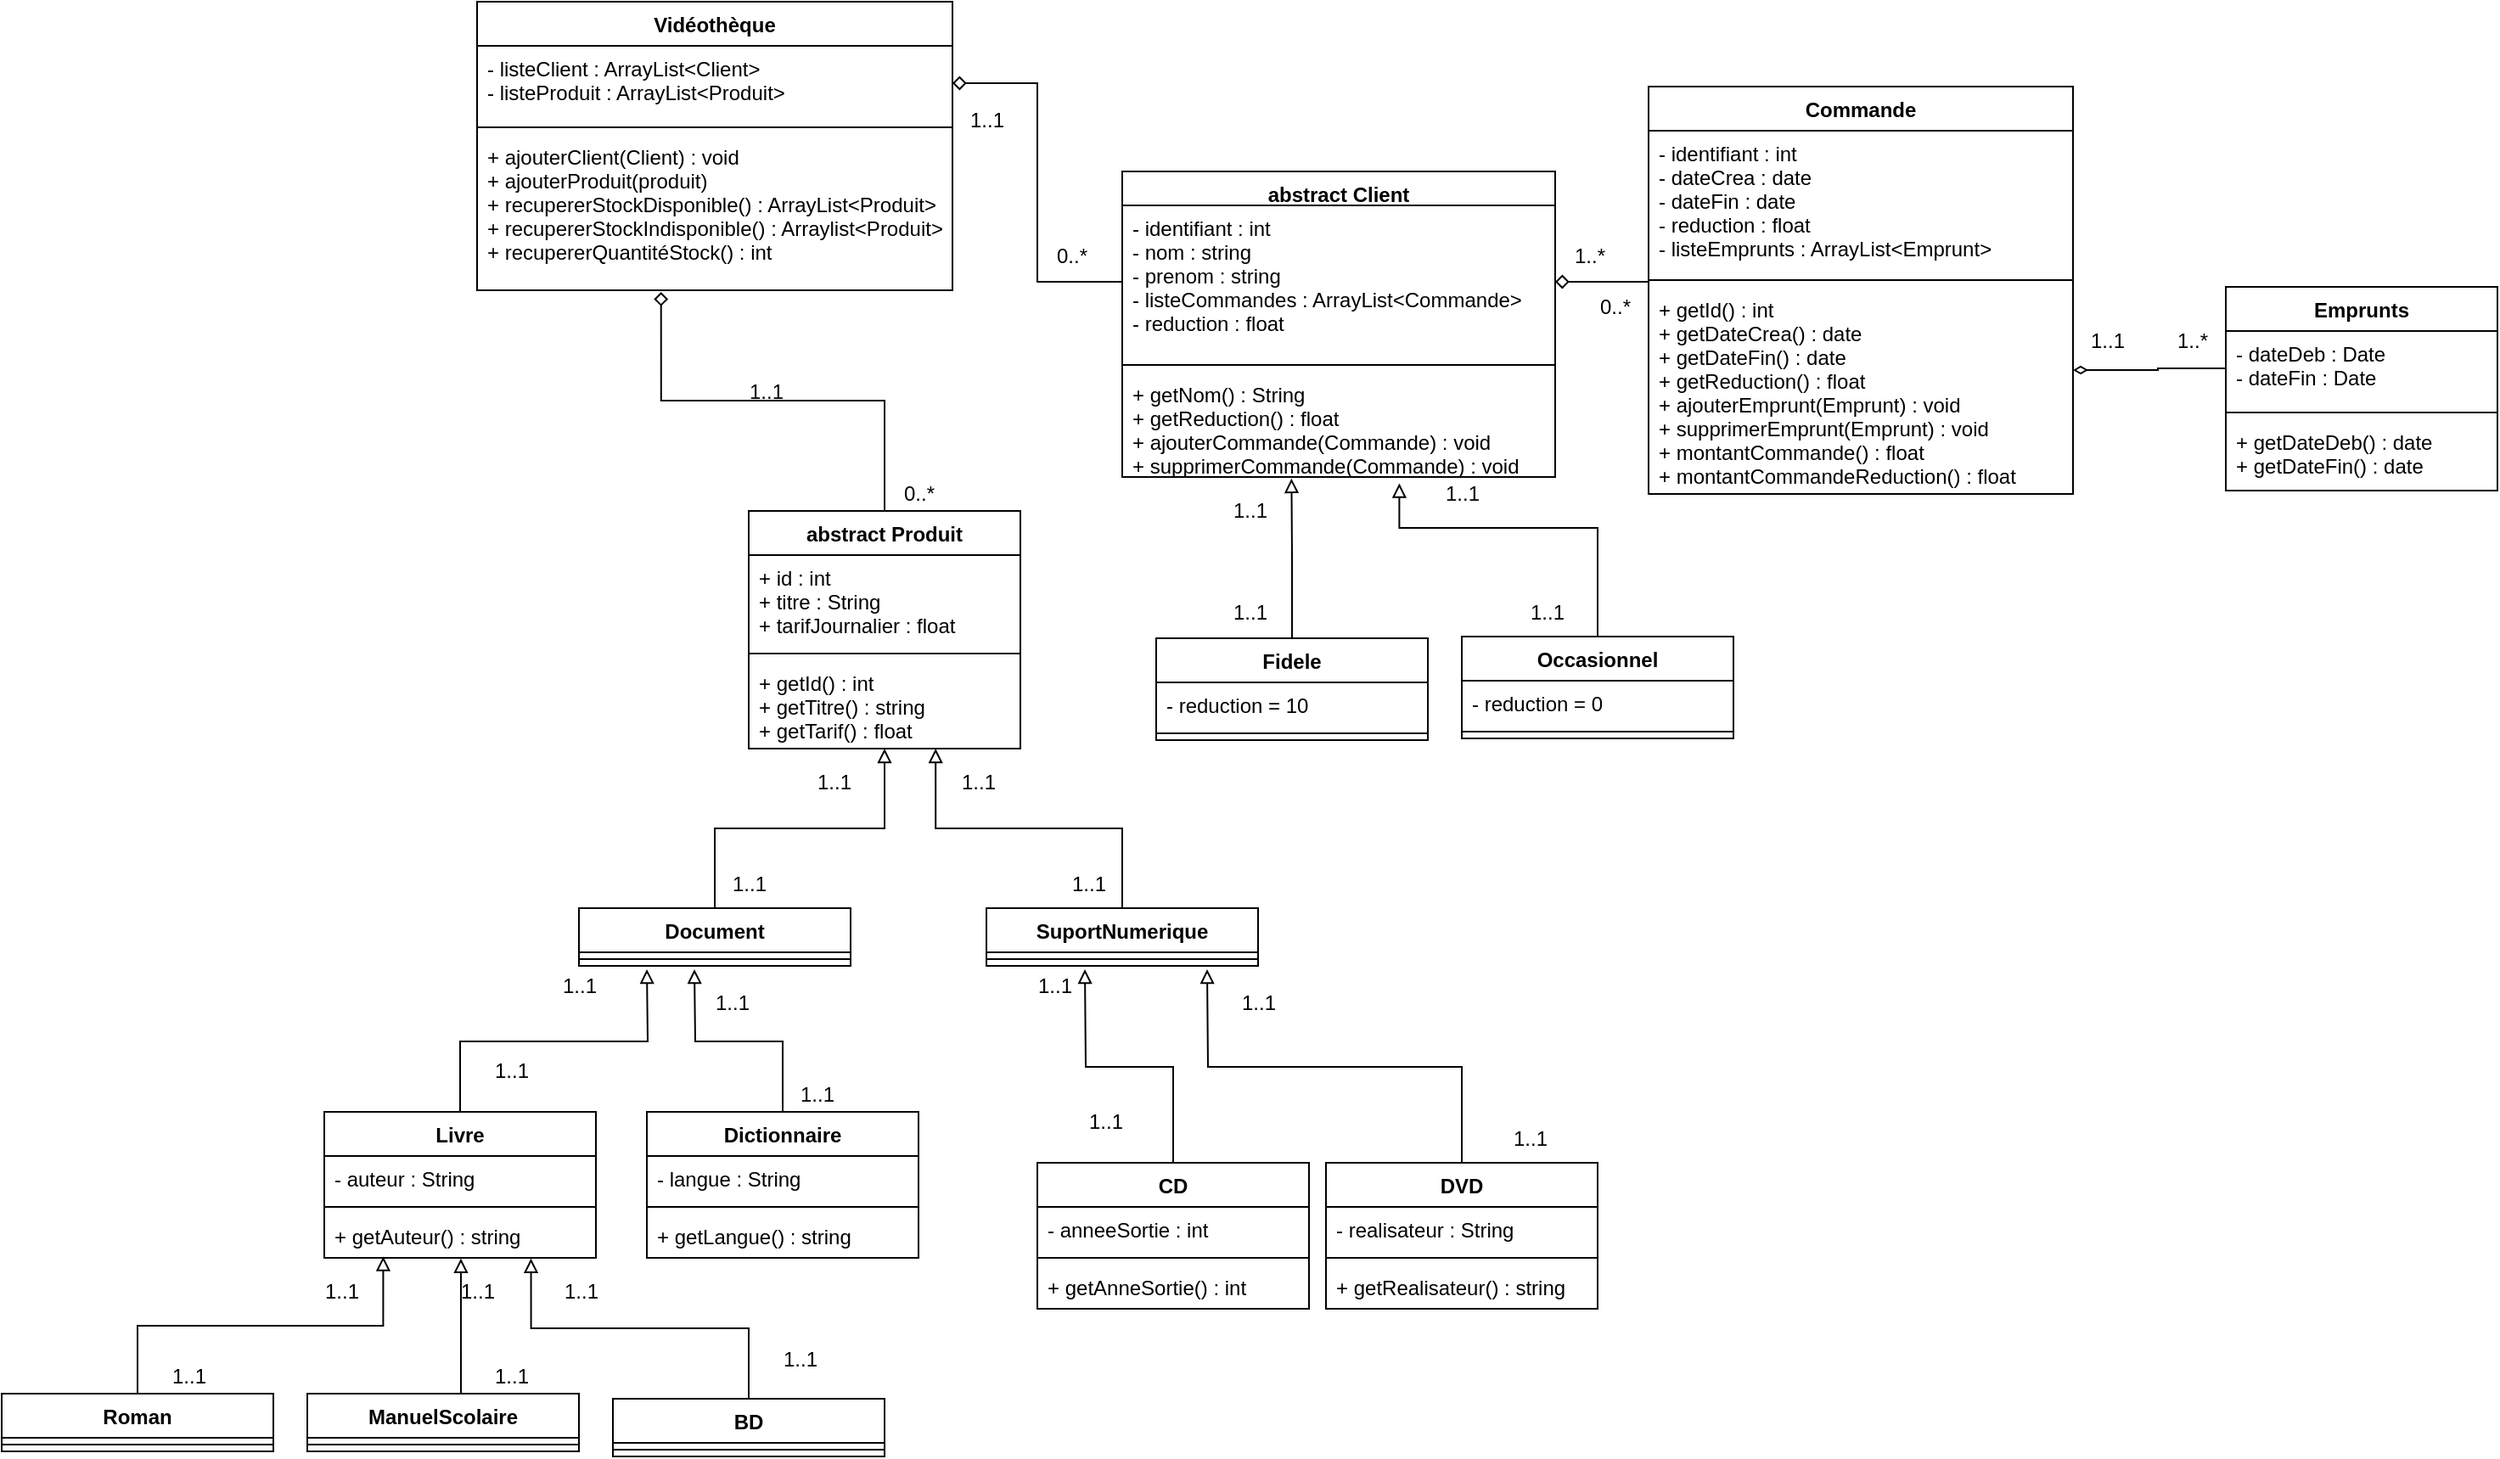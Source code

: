 <mxfile version="14.6.13" type="device"><diagram id="HfhGQZcM9E2gNKZZJ_YT" name="Page-1"><mxGraphModel dx="-1145" dy="551" grid="1" gridSize="10" guides="1" tooltips="1" connect="1" arrows="1" fold="1" page="1" pageScale="1" pageWidth="827" pageHeight="1169" math="0" shadow="0"><root><mxCell id="0"/><mxCell id="1" parent="0"/><mxCell id="diZqStMJ1yBboSvJgFVw-77" value="Vidéothèque" style="swimlane;fontStyle=1;align=center;verticalAlign=top;childLayout=stackLayout;horizontal=1;startSize=26;horizontalStack=0;resizeParent=1;resizeParentMax=0;resizeLast=0;collapsible=1;marginBottom=0;" vertex="1" parent="1"><mxGeometry x="2540" y="400" width="280" height="170" as="geometry"/></mxCell><mxCell id="diZqStMJ1yBboSvJgFVw-78" value="- listeClient : ArrayList&lt;Client&gt;&#10;- listeProduit : ArrayList&lt;Produit&gt;&#10;&#10;&#10;" style="text;strokeColor=none;fillColor=none;align=left;verticalAlign=top;spacingLeft=4;spacingRight=4;overflow=hidden;rotatable=0;points=[[0,0.5],[1,0.5]];portConstraint=eastwest;" vertex="1" parent="diZqStMJ1yBboSvJgFVw-77"><mxGeometry y="26" width="280" height="44" as="geometry"/></mxCell><mxCell id="diZqStMJ1yBboSvJgFVw-79" value="" style="line;strokeWidth=1;fillColor=none;align=left;verticalAlign=middle;spacingTop=-1;spacingLeft=3;spacingRight=3;rotatable=0;labelPosition=right;points=[];portConstraint=eastwest;" vertex="1" parent="diZqStMJ1yBboSvJgFVw-77"><mxGeometry y="70" width="280" height="8" as="geometry"/></mxCell><mxCell id="diZqStMJ1yBboSvJgFVw-80" value="+ ajouterClient(Client) : void&#10;+ ajouterProduit(produit)&#10;+ recupererStockDisponible() : ArrayList&lt;Produit&gt;&#10;+ recupererStockIndisponible() : Arraylist&lt;Produit&gt;&#10;+ recupererQuantitéStock() : int&#10;&#10;&#10;&#10;" style="text;strokeColor=none;fillColor=none;align=left;verticalAlign=top;spacingLeft=4;spacingRight=4;overflow=hidden;rotatable=0;points=[[0,0.5],[1,0.5]];portConstraint=eastwest;" vertex="1" parent="diZqStMJ1yBboSvJgFVw-77"><mxGeometry y="78" width="280" height="92" as="geometry"/></mxCell><mxCell id="diZqStMJ1yBboSvJgFVw-81" style="edgeStyle=orthogonalEdgeStyle;rounded=0;orthogonalLoop=1;jettySize=auto;html=1;exitX=0.5;exitY=0;exitDx=0;exitDy=0;entryX=0.387;entryY=1.011;entryDx=0;entryDy=0;entryPerimeter=0;endArrow=diamond;endFill=0;" edge="1" parent="1" source="diZqStMJ1yBboSvJgFVw-82" target="diZqStMJ1yBboSvJgFVw-80"><mxGeometry relative="1" as="geometry"/></mxCell><mxCell id="diZqStMJ1yBboSvJgFVw-82" value="abstract Produit" style="swimlane;fontStyle=1;align=center;verticalAlign=top;childLayout=stackLayout;horizontal=1;startSize=26;horizontalStack=0;resizeParent=1;resizeParentMax=0;resizeLast=0;collapsible=1;marginBottom=0;" vertex="1" parent="1"><mxGeometry x="2700" y="700" width="160" height="140" as="geometry"/></mxCell><mxCell id="diZqStMJ1yBboSvJgFVw-83" value="+ id : int&#10;+ titre : String&#10;+ tarifJournalier : float&#10;" style="text;strokeColor=none;fillColor=none;align=left;verticalAlign=top;spacingLeft=4;spacingRight=4;overflow=hidden;rotatable=0;points=[[0,0.5],[1,0.5]];portConstraint=eastwest;" vertex="1" parent="diZqStMJ1yBboSvJgFVw-82"><mxGeometry y="26" width="160" height="54" as="geometry"/></mxCell><mxCell id="diZqStMJ1yBboSvJgFVw-84" value="" style="line;strokeWidth=1;fillColor=none;align=left;verticalAlign=middle;spacingTop=-1;spacingLeft=3;spacingRight=3;rotatable=0;labelPosition=right;points=[];portConstraint=eastwest;" vertex="1" parent="diZqStMJ1yBboSvJgFVw-82"><mxGeometry y="80" width="160" height="8" as="geometry"/></mxCell><mxCell id="diZqStMJ1yBboSvJgFVw-85" value="+ getId() : int&#10;+ getTitre() : string&#10;+ getTarif() : float" style="text;strokeColor=none;fillColor=none;align=left;verticalAlign=top;spacingLeft=4;spacingRight=4;overflow=hidden;rotatable=0;points=[[0,0.5],[1,0.5]];portConstraint=eastwest;" vertex="1" parent="diZqStMJ1yBboSvJgFVw-82"><mxGeometry y="88" width="160" height="52" as="geometry"/></mxCell><mxCell id="diZqStMJ1yBboSvJgFVw-86" style="edgeStyle=orthogonalEdgeStyle;rounded=0;orthogonalLoop=1;jettySize=auto;html=1;exitX=0.5;exitY=0;exitDx=0;exitDy=0;entryX=0.5;entryY=1;entryDx=0;entryDy=0;endArrow=block;endFill=0;" edge="1" parent="1" source="diZqStMJ1yBboSvJgFVw-87" target="diZqStMJ1yBboSvJgFVw-82"><mxGeometry relative="1" as="geometry"/></mxCell><mxCell id="diZqStMJ1yBboSvJgFVw-87" value="Document" style="swimlane;fontStyle=1;align=center;verticalAlign=top;childLayout=stackLayout;horizontal=1;startSize=26;horizontalStack=0;resizeParent=1;resizeParentMax=0;resizeLast=0;collapsible=1;marginBottom=0;" vertex="1" parent="1"><mxGeometry x="2600" y="934" width="160" height="34" as="geometry"/></mxCell><mxCell id="diZqStMJ1yBboSvJgFVw-88" value="" style="line;strokeWidth=1;fillColor=none;align=left;verticalAlign=middle;spacingTop=-1;spacingLeft=3;spacingRight=3;rotatable=0;labelPosition=right;points=[];portConstraint=eastwest;" vertex="1" parent="diZqStMJ1yBboSvJgFVw-87"><mxGeometry y="26" width="160" height="8" as="geometry"/></mxCell><mxCell id="diZqStMJ1yBboSvJgFVw-89" style="edgeStyle=orthogonalEdgeStyle;rounded=0;orthogonalLoop=1;jettySize=auto;html=1;exitX=0.5;exitY=0;exitDx=0;exitDy=0;entryX=0.688;entryY=1;entryDx=0;entryDy=0;entryPerimeter=0;endArrow=block;endFill=0;" edge="1" parent="1" source="diZqStMJ1yBboSvJgFVw-90" target="diZqStMJ1yBboSvJgFVw-85"><mxGeometry relative="1" as="geometry"/></mxCell><mxCell id="diZqStMJ1yBboSvJgFVw-90" value="SuportNumerique" style="swimlane;fontStyle=1;align=center;verticalAlign=top;childLayout=stackLayout;horizontal=1;startSize=26;horizontalStack=0;resizeParent=1;resizeParentMax=0;resizeLast=0;collapsible=1;marginBottom=0;" vertex="1" parent="1"><mxGeometry x="2840" y="934" width="160" height="34" as="geometry"/></mxCell><mxCell id="diZqStMJ1yBboSvJgFVw-91" value="" style="line;strokeWidth=1;fillColor=none;align=left;verticalAlign=middle;spacingTop=-1;spacingLeft=3;spacingRight=3;rotatable=0;labelPosition=right;points=[];portConstraint=eastwest;" vertex="1" parent="diZqStMJ1yBboSvJgFVw-90"><mxGeometry y="26" width="160" height="8" as="geometry"/></mxCell><mxCell id="diZqStMJ1yBboSvJgFVw-92" style="edgeStyle=orthogonalEdgeStyle;rounded=0;orthogonalLoop=1;jettySize=auto;html=1;exitX=0.5;exitY=0;exitDx=0;exitDy=0;endArrow=block;endFill=0;" edge="1" parent="1" source="diZqStMJ1yBboSvJgFVw-93"><mxGeometry relative="1" as="geometry"><mxPoint x="2640" y="970" as="targetPoint"/></mxGeometry></mxCell><mxCell id="diZqStMJ1yBboSvJgFVw-93" value="Livre" style="swimlane;fontStyle=1;align=center;verticalAlign=top;childLayout=stackLayout;horizontal=1;startSize=26;horizontalStack=0;resizeParent=1;resizeParentMax=0;resizeLast=0;collapsible=1;marginBottom=0;" vertex="1" parent="1"><mxGeometry x="2450" y="1054" width="160" height="86" as="geometry"/></mxCell><mxCell id="diZqStMJ1yBboSvJgFVw-94" value="- auteur : String" style="text;strokeColor=none;fillColor=none;align=left;verticalAlign=top;spacingLeft=4;spacingRight=4;overflow=hidden;rotatable=0;points=[[0,0.5],[1,0.5]];portConstraint=eastwest;" vertex="1" parent="diZqStMJ1yBboSvJgFVw-93"><mxGeometry y="26" width="160" height="26" as="geometry"/></mxCell><mxCell id="diZqStMJ1yBboSvJgFVw-95" value="" style="line;strokeWidth=1;fillColor=none;align=left;verticalAlign=middle;spacingTop=-1;spacingLeft=3;spacingRight=3;rotatable=0;labelPosition=right;points=[];portConstraint=eastwest;" vertex="1" parent="diZqStMJ1yBboSvJgFVw-93"><mxGeometry y="52" width="160" height="8" as="geometry"/></mxCell><mxCell id="diZqStMJ1yBboSvJgFVw-96" value="+ getAuteur() : string" style="text;strokeColor=none;fillColor=none;align=left;verticalAlign=top;spacingLeft=4;spacingRight=4;overflow=hidden;rotatable=0;points=[[0,0.5],[1,0.5]];portConstraint=eastwest;" vertex="1" parent="diZqStMJ1yBboSvJgFVw-93"><mxGeometry y="60" width="160" height="26" as="geometry"/></mxCell><mxCell id="diZqStMJ1yBboSvJgFVw-97" style="edgeStyle=orthogonalEdgeStyle;rounded=0;orthogonalLoop=1;jettySize=auto;html=1;exitX=0.5;exitY=0;exitDx=0;exitDy=0;endArrow=block;endFill=0;" edge="1" parent="1" source="diZqStMJ1yBboSvJgFVw-98"><mxGeometry relative="1" as="geometry"><mxPoint x="2668" y="970" as="targetPoint"/></mxGeometry></mxCell><mxCell id="diZqStMJ1yBboSvJgFVw-98" value="Dictionnaire" style="swimlane;fontStyle=1;align=center;verticalAlign=top;childLayout=stackLayout;horizontal=1;startSize=26;horizontalStack=0;resizeParent=1;resizeParentMax=0;resizeLast=0;collapsible=1;marginBottom=0;" vertex="1" parent="1"><mxGeometry x="2640" y="1054" width="160" height="86" as="geometry"/></mxCell><mxCell id="diZqStMJ1yBboSvJgFVw-99" value="- langue : String" style="text;strokeColor=none;fillColor=none;align=left;verticalAlign=top;spacingLeft=4;spacingRight=4;overflow=hidden;rotatable=0;points=[[0,0.5],[1,0.5]];portConstraint=eastwest;" vertex="1" parent="diZqStMJ1yBboSvJgFVw-98"><mxGeometry y="26" width="160" height="26" as="geometry"/></mxCell><mxCell id="diZqStMJ1yBboSvJgFVw-100" value="" style="line;strokeWidth=1;fillColor=none;align=left;verticalAlign=middle;spacingTop=-1;spacingLeft=3;spacingRight=3;rotatable=0;labelPosition=right;points=[];portConstraint=eastwest;" vertex="1" parent="diZqStMJ1yBboSvJgFVw-98"><mxGeometry y="52" width="160" height="8" as="geometry"/></mxCell><mxCell id="diZqStMJ1yBboSvJgFVw-101" value="+ getLangue() : string" style="text;strokeColor=none;fillColor=none;align=left;verticalAlign=top;spacingLeft=4;spacingRight=4;overflow=hidden;rotatable=0;points=[[0,0.5],[1,0.5]];portConstraint=eastwest;" vertex="1" parent="diZqStMJ1yBboSvJgFVw-98"><mxGeometry y="60" width="160" height="26" as="geometry"/></mxCell><mxCell id="diZqStMJ1yBboSvJgFVw-102" style="edgeStyle=orthogonalEdgeStyle;rounded=0;orthogonalLoop=1;jettySize=auto;html=1;exitX=0.5;exitY=0;exitDx=0;exitDy=0;entryX=0.217;entryY=0.971;entryDx=0;entryDy=0;entryPerimeter=0;endArrow=block;endFill=0;" edge="1" parent="1" source="diZqStMJ1yBboSvJgFVw-103" target="diZqStMJ1yBboSvJgFVw-96"><mxGeometry relative="1" as="geometry"/></mxCell><mxCell id="diZqStMJ1yBboSvJgFVw-103" value="Roman" style="swimlane;fontStyle=1;align=center;verticalAlign=top;childLayout=stackLayout;horizontal=1;startSize=26;horizontalStack=0;resizeParent=1;resizeParentMax=0;resizeLast=0;collapsible=1;marginBottom=0;" vertex="1" parent="1"><mxGeometry x="2260" y="1220" width="160" height="34" as="geometry"/></mxCell><mxCell id="diZqStMJ1yBboSvJgFVw-104" value="" style="line;strokeWidth=1;fillColor=none;align=left;verticalAlign=middle;spacingTop=-1;spacingLeft=3;spacingRight=3;rotatable=0;labelPosition=right;points=[];portConstraint=eastwest;" vertex="1" parent="diZqStMJ1yBboSvJgFVw-103"><mxGeometry y="26" width="160" height="8" as="geometry"/></mxCell><mxCell id="diZqStMJ1yBboSvJgFVw-105" style="edgeStyle=orthogonalEdgeStyle;rounded=0;orthogonalLoop=1;jettySize=auto;html=1;exitX=0.5;exitY=0;exitDx=0;exitDy=0;entryX=0.503;entryY=1.016;entryDx=0;entryDy=0;entryPerimeter=0;endArrow=block;endFill=0;" edge="1" parent="1" source="diZqStMJ1yBboSvJgFVw-106" target="diZqStMJ1yBboSvJgFVw-96"><mxGeometry relative="1" as="geometry"><Array as="points"><mxPoint x="2530" y="1220"/></Array></mxGeometry></mxCell><mxCell id="diZqStMJ1yBboSvJgFVw-106" value="ManuelScolaire" style="swimlane;fontStyle=1;align=center;verticalAlign=top;childLayout=stackLayout;horizontal=1;startSize=26;horizontalStack=0;resizeParent=1;resizeParentMax=0;resizeLast=0;collapsible=1;marginBottom=0;" vertex="1" parent="1"><mxGeometry x="2440" y="1220" width="160" height="34" as="geometry"/></mxCell><mxCell id="diZqStMJ1yBboSvJgFVw-107" value="" style="line;strokeWidth=1;fillColor=none;align=left;verticalAlign=middle;spacingTop=-1;spacingLeft=3;spacingRight=3;rotatable=0;labelPosition=right;points=[];portConstraint=eastwest;" vertex="1" parent="diZqStMJ1yBboSvJgFVw-106"><mxGeometry y="26" width="160" height="8" as="geometry"/></mxCell><mxCell id="diZqStMJ1yBboSvJgFVw-108" style="edgeStyle=orthogonalEdgeStyle;rounded=0;orthogonalLoop=1;jettySize=auto;html=1;exitX=0.5;exitY=0;exitDx=0;exitDy=0;entryX=0.761;entryY=1.016;entryDx=0;entryDy=0;entryPerimeter=0;endArrow=block;endFill=0;" edge="1" parent="1" source="diZqStMJ1yBboSvJgFVw-109" target="diZqStMJ1yBboSvJgFVw-96"><mxGeometry relative="1" as="geometry"/></mxCell><mxCell id="diZqStMJ1yBboSvJgFVw-109" value="BD" style="swimlane;fontStyle=1;align=center;verticalAlign=top;childLayout=stackLayout;horizontal=1;startSize=26;horizontalStack=0;resizeParent=1;resizeParentMax=0;resizeLast=0;collapsible=1;marginBottom=0;" vertex="1" parent="1"><mxGeometry x="2620" y="1223" width="160" height="34" as="geometry"/></mxCell><mxCell id="diZqStMJ1yBboSvJgFVw-110" value="" style="line;strokeWidth=1;fillColor=none;align=left;verticalAlign=middle;spacingTop=-1;spacingLeft=3;spacingRight=3;rotatable=0;labelPosition=right;points=[];portConstraint=eastwest;" vertex="1" parent="diZqStMJ1yBboSvJgFVw-109"><mxGeometry y="26" width="160" height="8" as="geometry"/></mxCell><mxCell id="diZqStMJ1yBboSvJgFVw-111" style="edgeStyle=orthogonalEdgeStyle;rounded=0;orthogonalLoop=1;jettySize=auto;html=1;exitX=0.5;exitY=0;exitDx=0;exitDy=0;endArrow=block;endFill=0;" edge="1" parent="1" source="diZqStMJ1yBboSvJgFVw-112"><mxGeometry relative="1" as="geometry"><mxPoint x="2898" y="970" as="targetPoint"/></mxGeometry></mxCell><mxCell id="diZqStMJ1yBboSvJgFVw-112" value="CD" style="swimlane;fontStyle=1;align=center;verticalAlign=top;childLayout=stackLayout;horizontal=1;startSize=26;horizontalStack=0;resizeParent=1;resizeParentMax=0;resizeLast=0;collapsible=1;marginBottom=0;" vertex="1" parent="1"><mxGeometry x="2870" y="1084" width="160" height="86" as="geometry"/></mxCell><mxCell id="diZqStMJ1yBboSvJgFVw-113" value="- anneeSortie : int" style="text;strokeColor=none;fillColor=none;align=left;verticalAlign=top;spacingLeft=4;spacingRight=4;overflow=hidden;rotatable=0;points=[[0,0.5],[1,0.5]];portConstraint=eastwest;" vertex="1" parent="diZqStMJ1yBboSvJgFVw-112"><mxGeometry y="26" width="160" height="26" as="geometry"/></mxCell><mxCell id="diZqStMJ1yBboSvJgFVw-114" value="" style="line;strokeWidth=1;fillColor=none;align=left;verticalAlign=middle;spacingTop=-1;spacingLeft=3;spacingRight=3;rotatable=0;labelPosition=right;points=[];portConstraint=eastwest;" vertex="1" parent="diZqStMJ1yBboSvJgFVw-112"><mxGeometry y="52" width="160" height="8" as="geometry"/></mxCell><mxCell id="diZqStMJ1yBboSvJgFVw-115" value="+ getAnneSortie() : int" style="text;strokeColor=none;fillColor=none;align=left;verticalAlign=top;spacingLeft=4;spacingRight=4;overflow=hidden;rotatable=0;points=[[0,0.5],[1,0.5]];portConstraint=eastwest;" vertex="1" parent="diZqStMJ1yBboSvJgFVw-112"><mxGeometry y="60" width="160" height="26" as="geometry"/></mxCell><mxCell id="diZqStMJ1yBboSvJgFVw-116" style="edgeStyle=orthogonalEdgeStyle;rounded=0;orthogonalLoop=1;jettySize=auto;html=1;exitX=0.5;exitY=0;exitDx=0;exitDy=0;endArrow=block;endFill=0;" edge="1" parent="1" source="diZqStMJ1yBboSvJgFVw-117"><mxGeometry relative="1" as="geometry"><mxPoint x="2970" y="970" as="targetPoint"/></mxGeometry></mxCell><mxCell id="diZqStMJ1yBboSvJgFVw-117" value="DVD" style="swimlane;fontStyle=1;align=center;verticalAlign=top;childLayout=stackLayout;horizontal=1;startSize=26;horizontalStack=0;resizeParent=1;resizeParentMax=0;resizeLast=0;collapsible=1;marginBottom=0;" vertex="1" parent="1"><mxGeometry x="3040" y="1084" width="160" height="86" as="geometry"/></mxCell><mxCell id="diZqStMJ1yBboSvJgFVw-118" value="- realisateur : String" style="text;strokeColor=none;fillColor=none;align=left;verticalAlign=top;spacingLeft=4;spacingRight=4;overflow=hidden;rotatable=0;points=[[0,0.5],[1,0.5]];portConstraint=eastwest;" vertex="1" parent="diZqStMJ1yBboSvJgFVw-117"><mxGeometry y="26" width="160" height="26" as="geometry"/></mxCell><mxCell id="diZqStMJ1yBboSvJgFVw-119" value="" style="line;strokeWidth=1;fillColor=none;align=left;verticalAlign=middle;spacingTop=-1;spacingLeft=3;spacingRight=3;rotatable=0;labelPosition=right;points=[];portConstraint=eastwest;" vertex="1" parent="diZqStMJ1yBboSvJgFVw-117"><mxGeometry y="52" width="160" height="8" as="geometry"/></mxCell><mxCell id="diZqStMJ1yBboSvJgFVw-120" value="+ getRealisateur() : string" style="text;strokeColor=none;fillColor=none;align=left;verticalAlign=top;spacingLeft=4;spacingRight=4;overflow=hidden;rotatable=0;points=[[0,0.5],[1,0.5]];portConstraint=eastwest;" vertex="1" parent="diZqStMJ1yBboSvJgFVw-117"><mxGeometry y="60" width="160" height="26" as="geometry"/></mxCell><mxCell id="diZqStMJ1yBboSvJgFVw-121" value="abstract Client" style="swimlane;fontStyle=1;align=center;verticalAlign=top;childLayout=stackLayout;horizontal=1;startSize=20;horizontalStack=0;resizeParent=1;resizeParentMax=0;resizeLast=0;collapsible=1;marginBottom=0;" vertex="1" parent="1"><mxGeometry x="2920" y="500" width="255" height="180" as="geometry"/></mxCell><mxCell id="diZqStMJ1yBboSvJgFVw-122" value="- identifiant : int&#10;- nom : string&#10;- prenom : string&#10;- listeCommandes : ArrayList&lt;Commande&gt;&#10;- reduction : float&#10;&#10;&#10;&#10;&#10;" style="text;strokeColor=none;fillColor=none;align=left;verticalAlign=top;spacingLeft=4;spacingRight=4;overflow=hidden;rotatable=0;points=[[0,0.5],[1,0.5]];portConstraint=eastwest;" vertex="1" parent="diZqStMJ1yBboSvJgFVw-121"><mxGeometry y="20" width="255" height="90" as="geometry"/></mxCell><mxCell id="diZqStMJ1yBboSvJgFVw-123" value="" style="line;strokeWidth=1;fillColor=none;align=left;verticalAlign=middle;spacingTop=-1;spacingLeft=3;spacingRight=3;rotatable=0;labelPosition=right;points=[];portConstraint=eastwest;" vertex="1" parent="diZqStMJ1yBboSvJgFVw-121"><mxGeometry y="110" width="255" height="8" as="geometry"/></mxCell><mxCell id="diZqStMJ1yBboSvJgFVw-124" value="+ getNom() : String&#10;+ getReduction() : float&#10;+ ajouterCommande(Commande) : void&#10;+ supprimerCommande(Commande) : void&#10;" style="text;strokeColor=none;fillColor=none;align=left;verticalAlign=top;spacingLeft=4;spacingRight=4;overflow=hidden;rotatable=0;points=[[0,0.5],[1,0.5]];portConstraint=eastwest;" vertex="1" parent="diZqStMJ1yBboSvJgFVw-121"><mxGeometry y="118" width="255" height="62" as="geometry"/></mxCell><mxCell id="diZqStMJ1yBboSvJgFVw-125" value="Commande" style="swimlane;fontStyle=1;align=center;verticalAlign=top;childLayout=stackLayout;horizontal=1;startSize=26;horizontalStack=0;resizeParent=1;resizeParentMax=0;resizeLast=0;collapsible=1;marginBottom=0;" vertex="1" parent="1"><mxGeometry x="3230" y="450" width="250" height="240" as="geometry"/></mxCell><mxCell id="diZqStMJ1yBboSvJgFVw-126" value="- identifiant : int&#10;- dateCrea : date&#10;- dateFin : date&#10;- reduction : float&#10;- listeEmprunts : ArrayList&lt;Emprunt&gt;&#10;&#10;&#10;&#10;&#10;" style="text;strokeColor=none;fillColor=none;align=left;verticalAlign=top;spacingLeft=4;spacingRight=4;overflow=hidden;rotatable=0;points=[[0,0.5],[1,0.5]];portConstraint=eastwest;" vertex="1" parent="diZqStMJ1yBboSvJgFVw-125"><mxGeometry y="26" width="250" height="84" as="geometry"/></mxCell><mxCell id="diZqStMJ1yBboSvJgFVw-127" value="" style="line;strokeWidth=1;fillColor=none;align=left;verticalAlign=middle;spacingTop=-1;spacingLeft=3;spacingRight=3;rotatable=0;labelPosition=right;points=[];portConstraint=eastwest;" vertex="1" parent="diZqStMJ1yBboSvJgFVw-125"><mxGeometry y="110" width="250" height="8" as="geometry"/></mxCell><mxCell id="diZqStMJ1yBboSvJgFVw-128" value="+ getId() : int&#10;+ getDateCrea() : date&#10;+ getDateFin() : date&#10;+ getReduction() : float &#10;+ ajouterEmprunt(Emprunt) : void&#10;+ supprimerEmprunt(Emprunt) : void&#10;+ montantCommande() : float&#10;+ montantCommandeReduction() : float&#10;&#10;&#10;" style="text;strokeColor=none;fillColor=none;align=left;verticalAlign=top;spacingLeft=4;spacingRight=4;overflow=hidden;rotatable=0;points=[[0,0.5],[1,0.5]];portConstraint=eastwest;" vertex="1" parent="diZqStMJ1yBboSvJgFVw-125"><mxGeometry y="118" width="250" height="122" as="geometry"/></mxCell><mxCell id="diZqStMJ1yBboSvJgFVw-129" value="Emprunts" style="swimlane;fontStyle=1;align=center;verticalAlign=top;childLayout=stackLayout;horizontal=1;startSize=26;horizontalStack=0;resizeParent=1;resizeParentMax=0;resizeLast=0;collapsible=1;marginBottom=0;" vertex="1" parent="1"><mxGeometry x="3570" y="568" width="160" height="120" as="geometry"/></mxCell><mxCell id="diZqStMJ1yBboSvJgFVw-130" value="- dateDeb : Date&#10;- dateFin : Date&#10;&#10;&#10;" style="text;strokeColor=none;fillColor=none;align=left;verticalAlign=top;spacingLeft=4;spacingRight=4;overflow=hidden;rotatable=0;points=[[0,0.5],[1,0.5]];portConstraint=eastwest;" vertex="1" parent="diZqStMJ1yBboSvJgFVw-129"><mxGeometry y="26" width="160" height="44" as="geometry"/></mxCell><mxCell id="diZqStMJ1yBboSvJgFVw-131" value="" style="line;strokeWidth=1;fillColor=none;align=left;verticalAlign=middle;spacingTop=-1;spacingLeft=3;spacingRight=3;rotatable=0;labelPosition=right;points=[];portConstraint=eastwest;" vertex="1" parent="diZqStMJ1yBboSvJgFVw-129"><mxGeometry y="70" width="160" height="8" as="geometry"/></mxCell><mxCell id="diZqStMJ1yBboSvJgFVw-132" value="+ getDateDeb() : date&#10;+ getDateFin() : date&#10;&#10;&#10;" style="text;strokeColor=none;fillColor=none;align=left;verticalAlign=top;spacingLeft=4;spacingRight=4;overflow=hidden;rotatable=0;points=[[0,0.5],[1,0.5]];portConstraint=eastwest;" vertex="1" parent="diZqStMJ1yBboSvJgFVw-129"><mxGeometry y="78" width="160" height="42" as="geometry"/></mxCell><mxCell id="diZqStMJ1yBboSvJgFVw-133" style="edgeStyle=orthogonalEdgeStyle;rounded=0;orthogonalLoop=1;jettySize=auto;html=1;exitX=0.5;exitY=0;exitDx=0;exitDy=0;entryX=0.391;entryY=1.015;entryDx=0;entryDy=0;entryPerimeter=0;endArrow=block;endFill=0;" edge="1" parent="1" source="diZqStMJ1yBboSvJgFVw-134" target="diZqStMJ1yBboSvJgFVw-124"><mxGeometry relative="1" as="geometry"/></mxCell><mxCell id="diZqStMJ1yBboSvJgFVw-134" value="Fidele" style="swimlane;fontStyle=1;align=center;verticalAlign=top;childLayout=stackLayout;horizontal=1;startSize=26;horizontalStack=0;resizeParent=1;resizeParentMax=0;resizeLast=0;collapsible=1;marginBottom=0;" vertex="1" parent="1"><mxGeometry x="2940" y="775" width="160" height="60" as="geometry"/></mxCell><mxCell id="diZqStMJ1yBboSvJgFVw-135" value="- reduction = 10" style="text;strokeColor=none;fillColor=none;align=left;verticalAlign=top;spacingLeft=4;spacingRight=4;overflow=hidden;rotatable=0;points=[[0,0.5],[1,0.5]];portConstraint=eastwest;" vertex="1" parent="diZqStMJ1yBboSvJgFVw-134"><mxGeometry y="26" width="160" height="26" as="geometry"/></mxCell><mxCell id="diZqStMJ1yBboSvJgFVw-136" value="" style="line;strokeWidth=1;fillColor=none;align=left;verticalAlign=middle;spacingTop=-1;spacingLeft=3;spacingRight=3;rotatable=0;labelPosition=right;points=[];portConstraint=eastwest;" vertex="1" parent="diZqStMJ1yBboSvJgFVw-134"><mxGeometry y="52" width="160" height="8" as="geometry"/></mxCell><mxCell id="diZqStMJ1yBboSvJgFVw-137" style="edgeStyle=orthogonalEdgeStyle;rounded=0;orthogonalLoop=1;jettySize=auto;html=1;exitX=0.5;exitY=0;exitDx=0;exitDy=0;entryX=0.64;entryY=1.06;entryDx=0;entryDy=0;entryPerimeter=0;endArrow=block;endFill=0;" edge="1" parent="1" source="diZqStMJ1yBboSvJgFVw-138" target="diZqStMJ1yBboSvJgFVw-124"><mxGeometry relative="1" as="geometry"><Array as="points"><mxPoint x="3200" y="710"/><mxPoint x="3083" y="710"/></Array></mxGeometry></mxCell><mxCell id="diZqStMJ1yBboSvJgFVw-138" value="Occasionnel" style="swimlane;fontStyle=1;align=center;verticalAlign=top;childLayout=stackLayout;horizontal=1;startSize=26;horizontalStack=0;resizeParent=1;resizeParentMax=0;resizeLast=0;collapsible=1;marginBottom=0;" vertex="1" parent="1"><mxGeometry x="3120" y="774" width="160" height="60" as="geometry"/></mxCell><mxCell id="diZqStMJ1yBboSvJgFVw-139" value="- reduction = 0" style="text;strokeColor=none;fillColor=none;align=left;verticalAlign=top;spacingLeft=4;spacingRight=4;overflow=hidden;rotatable=0;points=[[0,0.5],[1,0.5]];portConstraint=eastwest;" vertex="1" parent="diZqStMJ1yBboSvJgFVw-138"><mxGeometry y="26" width="160" height="26" as="geometry"/></mxCell><mxCell id="diZqStMJ1yBboSvJgFVw-140" value="" style="line;strokeWidth=1;fillColor=none;align=left;verticalAlign=middle;spacingTop=-1;spacingLeft=3;spacingRight=3;rotatable=0;labelPosition=right;points=[];portConstraint=eastwest;" vertex="1" parent="diZqStMJ1yBboSvJgFVw-138"><mxGeometry y="52" width="160" height="8" as="geometry"/></mxCell><mxCell id="diZqStMJ1yBboSvJgFVw-141" style="edgeStyle=orthogonalEdgeStyle;rounded=0;orthogonalLoop=1;jettySize=auto;html=1;exitX=0;exitY=0.5;exitDx=0;exitDy=0;entryX=1;entryY=0.5;entryDx=0;entryDy=0;endArrow=diamond;endFill=0;" edge="1" parent="1" source="diZqStMJ1yBboSvJgFVw-122" target="diZqStMJ1yBboSvJgFVw-78"><mxGeometry relative="1" as="geometry"/></mxCell><mxCell id="diZqStMJ1yBboSvJgFVw-142" style="edgeStyle=orthogonalEdgeStyle;rounded=0;orthogonalLoop=1;jettySize=auto;html=1;exitX=0;exitY=0.5;exitDx=0;exitDy=0;entryX=1;entryY=0.5;entryDx=0;entryDy=0;endArrow=diamond;endFill=0;" edge="1" parent="1" source="diZqStMJ1yBboSvJgFVw-126" target="diZqStMJ1yBboSvJgFVw-122"><mxGeometry relative="1" as="geometry"><Array as="points"><mxPoint x="3230" y="565"/></Array></mxGeometry></mxCell><mxCell id="diZqStMJ1yBboSvJgFVw-143" style="edgeStyle=orthogonalEdgeStyle;rounded=0;orthogonalLoop=1;jettySize=auto;html=1;exitX=0;exitY=0.5;exitDx=0;exitDy=0;endArrow=diamondThin;endFill=0;" edge="1" parent="1" source="diZqStMJ1yBboSvJgFVw-130"><mxGeometry relative="1" as="geometry"><mxPoint x="3480" y="617" as="targetPoint"/><Array as="points"><mxPoint x="3530" y="616"/><mxPoint x="3530" y="617"/></Array></mxGeometry></mxCell><mxCell id="diZqStMJ1yBboSvJgFVw-144" value="1..1" style="text;html=1;align=center;verticalAlign=middle;resizable=0;points=[];autosize=1;strokeColor=none;" vertex="1" parent="1"><mxGeometry x="2820" y="460" width="40" height="20" as="geometry"/></mxCell><mxCell id="diZqStMJ1yBboSvJgFVw-145" value="0..*" style="text;html=1;align=center;verticalAlign=middle;resizable=0;points=[];autosize=1;strokeColor=none;" vertex="1" parent="1"><mxGeometry x="2875" y="540" width="30" height="20" as="geometry"/></mxCell><mxCell id="diZqStMJ1yBboSvJgFVw-146" value="1..1" style="text;html=1;align=center;verticalAlign=middle;resizable=0;points=[];autosize=1;strokeColor=none;" vertex="1" parent="1"><mxGeometry x="2690" y="620" width="40" height="20" as="geometry"/></mxCell><mxCell id="diZqStMJ1yBboSvJgFVw-147" value="0..*" style="text;html=1;align=center;verticalAlign=middle;resizable=0;points=[];autosize=1;strokeColor=none;" vertex="1" parent="1"><mxGeometry x="2785" y="680" width="30" height="20" as="geometry"/></mxCell><mxCell id="diZqStMJ1yBboSvJgFVw-148" value="1..1" style="text;html=1;align=center;verticalAlign=middle;resizable=0;points=[];autosize=1;strokeColor=none;" vertex="1" parent="1"><mxGeometry x="2730" y="850" width="40" height="20" as="geometry"/></mxCell><mxCell id="diZqStMJ1yBboSvJgFVw-149" value="1..1" style="text;html=1;align=center;verticalAlign=middle;resizable=0;points=[];autosize=1;strokeColor=none;" vertex="1" parent="1"><mxGeometry x="2815" y="850" width="40" height="20" as="geometry"/></mxCell><mxCell id="diZqStMJ1yBboSvJgFVw-150" value="1..1" style="text;html=1;align=center;verticalAlign=middle;resizable=0;points=[];autosize=1;strokeColor=none;" vertex="1" parent="1"><mxGeometry x="2680" y="910" width="40" height="20" as="geometry"/></mxCell><mxCell id="diZqStMJ1yBboSvJgFVw-151" value="1..1" style="text;html=1;align=center;verticalAlign=middle;resizable=0;points=[];autosize=1;strokeColor=none;" vertex="1" parent="1"><mxGeometry x="2880" y="910" width="40" height="20" as="geometry"/></mxCell><mxCell id="diZqStMJ1yBboSvJgFVw-152" value="1..1" style="text;html=1;align=center;verticalAlign=middle;resizable=0;points=[];autosize=1;strokeColor=none;" vertex="1" parent="1"><mxGeometry x="2580" y="970" width="40" height="20" as="geometry"/></mxCell><mxCell id="diZqStMJ1yBboSvJgFVw-153" value="1..1" style="text;html=1;align=center;verticalAlign=middle;resizable=0;points=[];autosize=1;strokeColor=none;" vertex="1" parent="1"><mxGeometry x="2540" y="1020" width="40" height="20" as="geometry"/></mxCell><mxCell id="diZqStMJ1yBboSvJgFVw-154" value="1..1" style="text;html=1;align=center;verticalAlign=middle;resizable=0;points=[];autosize=1;strokeColor=none;" vertex="1" parent="1"><mxGeometry x="2720" y="1034" width="40" height="20" as="geometry"/></mxCell><mxCell id="diZqStMJ1yBboSvJgFVw-155" value="1..1" style="text;html=1;align=center;verticalAlign=middle;resizable=0;points=[];autosize=1;strokeColor=none;" vertex="1" parent="1"><mxGeometry x="2670" y="980" width="40" height="20" as="geometry"/></mxCell><mxCell id="diZqStMJ1yBboSvJgFVw-156" value="1..1" style="text;html=1;align=center;verticalAlign=middle;resizable=0;points=[];autosize=1;strokeColor=none;" vertex="1" parent="1"><mxGeometry x="2860" y="970" width="40" height="20" as="geometry"/></mxCell><mxCell id="diZqStMJ1yBboSvJgFVw-157" value="1..1" style="text;html=1;align=center;verticalAlign=middle;resizable=0;points=[];autosize=1;strokeColor=none;" vertex="1" parent="1"><mxGeometry x="2890" y="1050" width="40" height="20" as="geometry"/></mxCell><mxCell id="diZqStMJ1yBboSvJgFVw-158" value="1..1" style="text;html=1;align=center;verticalAlign=middle;resizable=0;points=[];autosize=1;strokeColor=none;" vertex="1" parent="1"><mxGeometry x="2980" y="980" width="40" height="20" as="geometry"/></mxCell><mxCell id="diZqStMJ1yBboSvJgFVw-159" value="1..1" style="text;html=1;align=center;verticalAlign=middle;resizable=0;points=[];autosize=1;strokeColor=none;" vertex="1" parent="1"><mxGeometry x="3140" y="1060" width="40" height="20" as="geometry"/></mxCell><mxCell id="diZqStMJ1yBboSvJgFVw-160" value="1..1" style="text;html=1;align=center;verticalAlign=middle;resizable=0;points=[];autosize=1;strokeColor=none;" vertex="1" parent="1"><mxGeometry x="2520" y="1150" width="40" height="20" as="geometry"/></mxCell><mxCell id="diZqStMJ1yBboSvJgFVw-161" value="1..1" style="text;html=1;align=center;verticalAlign=middle;resizable=0;points=[];autosize=1;strokeColor=none;" vertex="1" parent="1"><mxGeometry x="2581" y="1150" width="40" height="20" as="geometry"/></mxCell><mxCell id="diZqStMJ1yBboSvJgFVw-162" value="1..1" style="text;html=1;align=center;verticalAlign=middle;resizable=0;points=[];autosize=1;strokeColor=none;" vertex="1" parent="1"><mxGeometry x="2710" y="1190" width="40" height="20" as="geometry"/></mxCell><mxCell id="diZqStMJ1yBboSvJgFVw-163" value="1..1" style="text;html=1;align=center;verticalAlign=middle;resizable=0;points=[];autosize=1;strokeColor=none;" vertex="1" parent="1"><mxGeometry x="2540" y="1200" width="40" height="20" as="geometry"/></mxCell><mxCell id="diZqStMJ1yBboSvJgFVw-164" value="1..1" style="text;html=1;align=center;verticalAlign=middle;resizable=0;points=[];autosize=1;strokeColor=none;" vertex="1" parent="1"><mxGeometry x="2350" y="1200" width="40" height="20" as="geometry"/></mxCell><mxCell id="diZqStMJ1yBboSvJgFVw-165" value="1..1" style="text;html=1;align=center;verticalAlign=middle;resizable=0;points=[];autosize=1;strokeColor=none;" vertex="1" parent="1"><mxGeometry x="2440" y="1150" width="40" height="20" as="geometry"/></mxCell><mxCell id="diZqStMJ1yBboSvJgFVw-166" value="1..1" style="text;html=1;align=center;verticalAlign=middle;resizable=0;points=[];autosize=1;strokeColor=none;" vertex="1" parent="1"><mxGeometry x="2975" y="750" width="40" height="20" as="geometry"/></mxCell><mxCell id="diZqStMJ1yBboSvJgFVw-167" value="1..1" style="text;html=1;align=center;verticalAlign=middle;resizable=0;points=[];autosize=1;strokeColor=none;" vertex="1" parent="1"><mxGeometry x="2975" y="690" width="40" height="20" as="geometry"/></mxCell><mxCell id="diZqStMJ1yBboSvJgFVw-168" value="1..1" style="text;html=1;align=center;verticalAlign=middle;resizable=0;points=[];autosize=1;strokeColor=none;" vertex="1" parent="1"><mxGeometry x="3100" y="680" width="40" height="20" as="geometry"/></mxCell><mxCell id="diZqStMJ1yBboSvJgFVw-169" value="1..1" style="text;html=1;align=center;verticalAlign=middle;resizable=0;points=[];autosize=1;strokeColor=none;" vertex="1" parent="1"><mxGeometry x="3150" y="750" width="40" height="20" as="geometry"/></mxCell><mxCell id="diZqStMJ1yBboSvJgFVw-170" value="1..*" style="text;html=1;align=center;verticalAlign=middle;resizable=0;points=[];autosize=1;strokeColor=none;" vertex="1" parent="1"><mxGeometry x="3180" y="540" width="30" height="20" as="geometry"/></mxCell><mxCell id="diZqStMJ1yBboSvJgFVw-171" value="0..*" style="text;html=1;align=center;verticalAlign=middle;resizable=0;points=[];autosize=1;strokeColor=none;" vertex="1" parent="1"><mxGeometry x="3195" y="570" width="30" height="20" as="geometry"/></mxCell><mxCell id="diZqStMJ1yBboSvJgFVw-172" value="1..1" style="text;html=1;align=center;verticalAlign=middle;resizable=0;points=[];autosize=1;strokeColor=none;" vertex="1" parent="1"><mxGeometry x="3480" y="590" width="40" height="20" as="geometry"/></mxCell><mxCell id="diZqStMJ1yBboSvJgFVw-173" value="1..*" style="text;html=1;align=center;verticalAlign=middle;resizable=0;points=[];autosize=1;strokeColor=none;" vertex="1" parent="1"><mxGeometry x="3535" y="590" width="30" height="20" as="geometry"/></mxCell></root></mxGraphModel></diagram></mxfile>